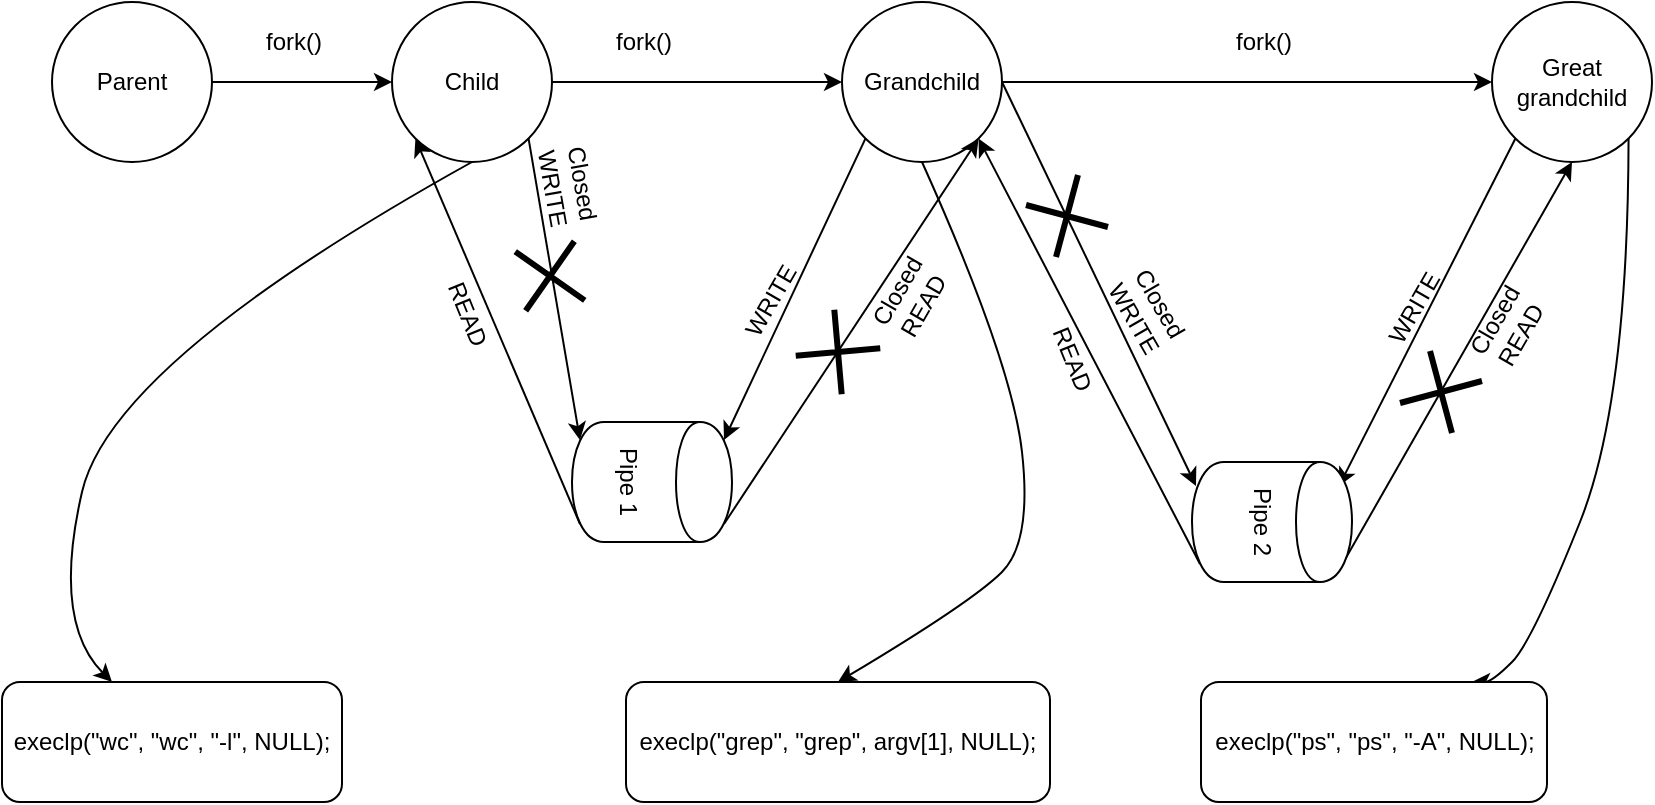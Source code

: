 <mxfile version="10.6.1" type="github"><diagram id="3mvcI_UU6iBF5ZOsaJTH" name="Page-1"><mxGraphModel dx="1010" dy="551" grid="1" gridSize="10" guides="1" tooltips="1" connect="1" arrows="1" fold="1" page="1" pageScale="1" pageWidth="850" pageHeight="1100" math="0" shadow="0"><root><mxCell id="0"/><mxCell id="1" parent="0"/><mxCell id="N2AJ2xfxtoAZemv_lx6P-1" value="Parent" style="ellipse;whiteSpace=wrap;html=1;aspect=fixed;" vertex="1" parent="1"><mxGeometry x="30" y="40" width="80" height="80" as="geometry"/></mxCell><mxCell id="N2AJ2xfxtoAZemv_lx6P-2" value="" style="endArrow=classic;html=1;exitX=1;exitY=0.5;exitDx=0;exitDy=0;" edge="1" parent="1" source="N2AJ2xfxtoAZemv_lx6P-1" target="N2AJ2xfxtoAZemv_lx6P-3"><mxGeometry width="50" height="50" relative="1" as="geometry"><mxPoint x="150" y="190" as="sourcePoint"/><mxPoint x="320" y="80" as="targetPoint"/></mxGeometry></mxCell><mxCell id="N2AJ2xfxtoAZemv_lx6P-3" value="Child" style="ellipse;whiteSpace=wrap;html=1;aspect=fixed;" vertex="1" parent="1"><mxGeometry x="200" y="40" width="80" height="80" as="geometry"/></mxCell><mxCell id="N2AJ2xfxtoAZemv_lx6P-4" value="" style="endArrow=classic;html=1;exitX=1;exitY=0.5;exitDx=0;exitDy=0;" edge="1" parent="1" source="N2AJ2xfxtoAZemv_lx6P-3" target="N2AJ2xfxtoAZemv_lx6P-5"><mxGeometry width="50" height="50" relative="1" as="geometry"><mxPoint x="30" y="190" as="sourcePoint"/><mxPoint x="360" y="80" as="targetPoint"/></mxGeometry></mxCell><mxCell id="N2AJ2xfxtoAZemv_lx6P-5" value="Grandchild" style="ellipse;whiteSpace=wrap;html=1;aspect=fixed;" vertex="1" parent="1"><mxGeometry x="425" y="40" width="80" height="80" as="geometry"/></mxCell><mxCell id="N2AJ2xfxtoAZemv_lx6P-6" value="" style="endArrow=classic;html=1;exitX=1;exitY=0.5;exitDx=0;exitDy=0;" edge="1" parent="1" source="N2AJ2xfxtoAZemv_lx6P-5" target="N2AJ2xfxtoAZemv_lx6P-7"><mxGeometry width="50" height="50" relative="1" as="geometry"><mxPoint x="30" y="190" as="sourcePoint"/><mxPoint x="600" y="80" as="targetPoint"/></mxGeometry></mxCell><mxCell id="N2AJ2xfxtoAZemv_lx6P-7" value="Great grandchild" style="ellipse;whiteSpace=wrap;html=1;aspect=fixed;" vertex="1" parent="1"><mxGeometry x="750" y="40" width="80" height="80" as="geometry"/></mxCell><mxCell id="N2AJ2xfxtoAZemv_lx6P-8" value="fork()" style="text;html=1;resizable=0;points=[];autosize=1;align=left;verticalAlign=top;spacingTop=-4;" vertex="1" parent="1"><mxGeometry x="135" y="50" width="40" height="20" as="geometry"/></mxCell><mxCell id="N2AJ2xfxtoAZemv_lx6P-9" value="fork()" style="text;html=1;resizable=0;points=[];autosize=1;align=left;verticalAlign=top;spacingTop=-4;" vertex="1" parent="1"><mxGeometry x="310" y="50" width="40" height="20" as="geometry"/></mxCell><mxCell id="N2AJ2xfxtoAZemv_lx6P-11" value="fork()" style="text;html=1;resizable=0;points=[];autosize=1;align=left;verticalAlign=top;spacingTop=-4;" vertex="1" parent="1"><mxGeometry x="620" y="50" width="40" height="20" as="geometry"/></mxCell><mxCell id="N2AJ2xfxtoAZemv_lx6P-15" value="Pipe 1" style="shape=cylinder;whiteSpace=wrap;html=1;boundedLbl=1;backgroundOutline=1;rotation=90;" vertex="1" parent="1"><mxGeometry x="300" y="240" width="60" height="80" as="geometry"/></mxCell><mxCell id="N2AJ2xfxtoAZemv_lx6P-17" value="" style="endArrow=classic;html=1;exitX=1;exitY=1;exitDx=0;exitDy=0;entryX=0.15;entryY=0.95;entryDx=0;entryDy=0;entryPerimeter=0;" edge="1" parent="1" source="N2AJ2xfxtoAZemv_lx6P-3" target="N2AJ2xfxtoAZemv_lx6P-15"><mxGeometry width="50" height="50" relative="1" as="geometry"><mxPoint x="30" y="280" as="sourcePoint"/><mxPoint x="80" y="230" as="targetPoint"/></mxGeometry></mxCell><mxCell id="N2AJ2xfxtoAZemv_lx6P-18" value="" style="endArrow=classic;html=1;entryX=0;entryY=1;entryDx=0;entryDy=0;exitX=0.85;exitY=0.95;exitDx=0;exitDy=0;exitPerimeter=0;" edge="1" parent="1" source="N2AJ2xfxtoAZemv_lx6P-15" target="N2AJ2xfxtoAZemv_lx6P-3"><mxGeometry width="50" height="50" relative="1" as="geometry"><mxPoint x="230" y="300" as="sourcePoint"/><mxPoint x="80" y="330" as="targetPoint"/></mxGeometry></mxCell><mxCell id="N2AJ2xfxtoAZemv_lx6P-19" value="READ" style="text;html=1;resizable=0;points=[];autosize=1;align=left;verticalAlign=top;spacingTop=-4;rotation=68;" vertex="1" parent="1"><mxGeometry x="215" y="192" width="50" height="20" as="geometry"/></mxCell><mxCell id="N2AJ2xfxtoAZemv_lx6P-20" value="" style="shape=umlDestroy;whiteSpace=wrap;html=1;strokeWidth=3;rotation=-10;" vertex="1" parent="1"><mxGeometry x="264" y="162" width="30" height="30" as="geometry"/></mxCell><mxCell id="N2AJ2xfxtoAZemv_lx6P-21" value="Closed WRITE" style="text;html=1;strokeColor=none;fillColor=none;align=center;verticalAlign=middle;whiteSpace=wrap;rounded=0;rotation=80;" vertex="1" parent="1"><mxGeometry x="268" y="122" width="40" height="20" as="geometry"/></mxCell><mxCell id="N2AJ2xfxtoAZemv_lx6P-22" value="" style="endArrow=classic;html=1;exitX=0.85;exitY=0.05;exitDx=0;exitDy=0;exitPerimeter=0;entryX=1;entryY=1;entryDx=0;entryDy=0;" edge="1" parent="1" source="N2AJ2xfxtoAZemv_lx6P-15" target="N2AJ2xfxtoAZemv_lx6P-5"><mxGeometry width="50" height="50" relative="1" as="geometry"><mxPoint x="481" y="119.5" as="sourcePoint"/><mxPoint x="410" y="230" as="targetPoint"/></mxGeometry></mxCell><mxCell id="N2AJ2xfxtoAZemv_lx6P-23" value="" style="shape=umlDestroy;whiteSpace=wrap;html=1;strokeWidth=3;rotation=40;" vertex="1" parent="1"><mxGeometry x="408" y="200" width="30" height="30" as="geometry"/></mxCell><mxCell id="N2AJ2xfxtoAZemv_lx6P-24" value="Closed READ" style="text;html=1;strokeColor=none;fillColor=none;align=center;verticalAlign=middle;whiteSpace=wrap;rounded=0;rotation=-60;" vertex="1" parent="1"><mxGeometry x="439" y="178" width="40" height="20" as="geometry"/></mxCell><mxCell id="N2AJ2xfxtoAZemv_lx6P-27" value="" style="endArrow=classic;html=1;exitX=0;exitY=1;exitDx=0;exitDy=0;entryX=0.15;entryY=0.05;entryDx=0;entryDy=0;entryPerimeter=0;" edge="1" parent="1" source="N2AJ2xfxtoAZemv_lx6P-5" target="N2AJ2xfxtoAZemv_lx6P-15"><mxGeometry width="50" height="50" relative="1" as="geometry"><mxPoint x="30" y="380" as="sourcePoint"/><mxPoint x="80" y="330" as="targetPoint"/></mxGeometry></mxCell><mxCell id="N2AJ2xfxtoAZemv_lx6P-28" value="WRITE" style="text;html=1;resizable=0;points=[];autosize=1;align=left;verticalAlign=top;spacingTop=-4;rotation=-60;" vertex="1" parent="1"><mxGeometry x="367" y="176" width="50" height="20" as="geometry"/></mxCell><mxCell id="N2AJ2xfxtoAZemv_lx6P-38" value="" style="endArrow=classic;html=1;exitX=1;exitY=0.5;exitDx=0;exitDy=0;" edge="1" parent="1" source="N2AJ2xfxtoAZemv_lx6P-5"><mxGeometry width="50" height="50" relative="1" as="geometry"><mxPoint x="570" y="130" as="sourcePoint"/><mxPoint x="602" y="282" as="targetPoint"/></mxGeometry></mxCell><mxCell id="N2AJ2xfxtoAZemv_lx6P-39" value="" style="endArrow=classic;html=1;entryX=1;entryY=1;entryDx=0;entryDy=0;exitX=0.85;exitY=0.95;exitDx=0;exitDy=0;exitPerimeter=0;" edge="1" parent="1" source="N2AJ2xfxtoAZemv_lx6P-50" target="N2AJ2xfxtoAZemv_lx6P-5"><mxGeometry width="50" height="50" relative="1" as="geometry"><mxPoint x="601.5" y="324" as="sourcePoint"/><mxPoint x="519.5" y="131" as="targetPoint"/></mxGeometry></mxCell><mxCell id="N2AJ2xfxtoAZemv_lx6P-40" value="READ" style="text;html=1;resizable=0;points=[];autosize=1;align=left;verticalAlign=top;spacingTop=-4;rotation=68;" vertex="1" parent="1"><mxGeometry x="517.5" y="215" width="50" height="20" as="geometry"/></mxCell><mxCell id="N2AJ2xfxtoAZemv_lx6P-41" value="" style="shape=umlDestroy;whiteSpace=wrap;html=1;strokeWidth=3;rotation=-30;" vertex="1" parent="1"><mxGeometry x="522.5" y="132" width="30" height="30" as="geometry"/></mxCell><mxCell id="N2AJ2xfxtoAZemv_lx6P-42" value="" style="endArrow=classic;html=1;exitX=0.85;exitY=0.05;exitDx=0;exitDy=0;exitPerimeter=0;entryX=0.5;entryY=1;entryDx=0;entryDy=0;" edge="1" parent="1" target="N2AJ2xfxtoAZemv_lx6P-7"><mxGeometry width="50" height="50" relative="1" as="geometry"><mxPoint x="673.5" y="324" as="sourcePoint"/><mxPoint x="800.5" y="131" as="targetPoint"/></mxGeometry></mxCell><mxCell id="N2AJ2xfxtoAZemv_lx6P-43" value="" style="shape=umlDestroy;whiteSpace=wrap;html=1;strokeWidth=3;rotation=30;" vertex="1" parent="1"><mxGeometry x="709.5" y="220" width="30" height="30" as="geometry"/></mxCell><mxCell id="N2AJ2xfxtoAZemv_lx6P-44" value="Closed READ" style="text;html=1;strokeColor=none;fillColor=none;align=center;verticalAlign=middle;whiteSpace=wrap;rounded=0;rotation=-60;" vertex="1" parent="1"><mxGeometry x="737.5" y="193" width="40" height="20" as="geometry"/></mxCell><mxCell id="N2AJ2xfxtoAZemv_lx6P-45" value="" style="endArrow=classic;html=1;exitX=0;exitY=1;exitDx=0;exitDy=0;entryX=0.15;entryY=0.05;entryDx=0;entryDy=0;entryPerimeter=0;" edge="1" parent="1" source="N2AJ2xfxtoAZemv_lx6P-7"><mxGeometry width="50" height="50" relative="1" as="geometry"><mxPoint x="744.5" y="131" as="sourcePoint"/><mxPoint x="673.5" y="282" as="targetPoint"/></mxGeometry></mxCell><mxCell id="N2AJ2xfxtoAZemv_lx6P-46" value="WRITE" style="text;html=1;resizable=0;points=[];autosize=1;align=left;verticalAlign=top;spacingTop=-4;rotation=-60;" vertex="1" parent="1"><mxGeometry x="688.5" y="180" width="50" height="20" as="geometry"/></mxCell><mxCell id="N2AJ2xfxtoAZemv_lx6P-50" value="Pipe 2&lt;br&gt;&lt;br&gt;" style="shape=cylinder;whiteSpace=wrap;html=1;boundedLbl=1;backgroundOutline=1;rotation=90;" vertex="1" parent="1"><mxGeometry x="610" y="260" width="60" height="80" as="geometry"/></mxCell><mxCell id="N2AJ2xfxtoAZemv_lx6P-51" value="Closed WRITE" style="text;html=1;strokeColor=none;fillColor=none;align=center;verticalAlign=middle;whiteSpace=wrap;rounded=0;rotation=60;" vertex="1" parent="1"><mxGeometry x="557.5" y="184" width="40" height="20" as="geometry"/></mxCell><mxCell id="N2AJ2xfxtoAZemv_lx6P-52" value="" style="curved=1;endArrow=classic;html=1;exitX=0.5;exitY=1;exitDx=0;exitDy=0;" edge="1" parent="1" source="N2AJ2xfxtoAZemv_lx6P-3" target="N2AJ2xfxtoAZemv_lx6P-53"><mxGeometry width="50" height="50" relative="1" as="geometry"><mxPoint x="30" y="400" as="sourcePoint"/><mxPoint x="70" y="360" as="targetPoint"/><Array as="points"><mxPoint x="60" y="220"/><mxPoint x="30" y="350"/></Array></mxGeometry></mxCell><mxCell id="N2AJ2xfxtoAZemv_lx6P-53" value="&lt;span&gt;execlp&lt;/span&gt;&lt;span&gt;(&lt;/span&gt;&lt;span&gt;&lt;span&gt;&quot;&lt;/span&gt;wc&lt;span&gt;&quot;&lt;/span&gt;&lt;/span&gt;&lt;span&gt;, &lt;/span&gt;&lt;span&gt;&lt;span&gt;&quot;&lt;/span&gt;wc&lt;span&gt;&quot;&lt;/span&gt;&lt;/span&gt;&lt;span&gt;, &lt;/span&gt;&lt;span&gt;&lt;span&gt;&quot;&lt;/span&gt;-l&lt;span&gt;&quot;&lt;/span&gt;&lt;/span&gt;&lt;span&gt;, &lt;/span&gt;&lt;span&gt;NULL&lt;/span&gt;&lt;span&gt;);&lt;/span&gt;" style="rounded=1;whiteSpace=wrap;html=1;" vertex="1" parent="1"><mxGeometry x="5" y="380" width="170" height="60" as="geometry"/></mxCell><mxCell id="N2AJ2xfxtoAZemv_lx6P-54" value="&lt;span&gt;execlp&lt;/span&gt;&lt;span&gt;(&lt;/span&gt;&lt;span&gt;&lt;span&gt;&quot;&lt;/span&gt;grep&lt;span&gt;&quot;&lt;/span&gt;&lt;/span&gt;&lt;span&gt;, &lt;/span&gt;&lt;span&gt;&lt;span&gt;&quot;&lt;/span&gt;grep&lt;span&gt;&quot;&lt;/span&gt;&lt;/span&gt;&lt;span&gt;, argv[&lt;/span&gt;&lt;span&gt;1&lt;/span&gt;&lt;span&gt;], &lt;/span&gt;&lt;span&gt;NULL&lt;/span&gt;&lt;span&gt;);&lt;/span&gt;" style="rounded=1;whiteSpace=wrap;html=1;" vertex="1" parent="1"><mxGeometry x="317" y="380" width="212" height="60" as="geometry"/></mxCell><mxCell id="N2AJ2xfxtoAZemv_lx6P-55" value="" style="curved=1;endArrow=classic;html=1;exitX=0.5;exitY=1;exitDx=0;exitDy=0;entryX=0.5;entryY=0;entryDx=0;entryDy=0;" edge="1" parent="1" source="N2AJ2xfxtoAZemv_lx6P-5" target="N2AJ2xfxtoAZemv_lx6P-54"><mxGeometry width="50" height="50" relative="1" as="geometry"><mxPoint x="450" y="340" as="sourcePoint"/><mxPoint x="500" y="290" as="targetPoint"/><Array as="points"><mxPoint x="510" y="220"/><mxPoint x="520" y="310"/><mxPoint x="490" y="340"/></Array></mxGeometry></mxCell><mxCell id="N2AJ2xfxtoAZemv_lx6P-56" value="" style="curved=1;endArrow=classic;html=1;exitX=1;exitY=1;exitDx=0;exitDy=0;" edge="1" parent="1" source="N2AJ2xfxtoAZemv_lx6P-7" target="N2AJ2xfxtoAZemv_lx6P-57"><mxGeometry width="50" height="50" relative="1" as="geometry"><mxPoint x="770" y="360" as="sourcePoint"/><mxPoint x="730" y="330" as="targetPoint"/><Array as="points"><mxPoint x="818" y="240"/><mxPoint x="770" y="360"/><mxPoint x="750" y="380"/><mxPoint x="740" y="380"/></Array></mxGeometry></mxCell><mxCell id="N2AJ2xfxtoAZemv_lx6P-57" value="&lt;span&gt;execlp&lt;/span&gt;&lt;span&gt;(&lt;/span&gt;&lt;span&gt;&lt;span&gt;&quot;&lt;/span&gt;ps&lt;span&gt;&quot;&lt;/span&gt;&lt;/span&gt;&lt;span&gt;, &lt;/span&gt;&lt;span&gt;&lt;span&gt;&quot;&lt;/span&gt;ps&lt;span&gt;&quot;&lt;/span&gt;&lt;/span&gt;&lt;span&gt;, &lt;/span&gt;&lt;span&gt;&lt;span&gt;&quot;&lt;/span&gt;-A&lt;span&gt;&quot;&lt;/span&gt;&lt;/span&gt;&lt;span&gt;, &lt;/span&gt;&lt;span&gt;NULL&lt;/span&gt;&lt;span&gt;);&lt;/span&gt;" style="rounded=1;whiteSpace=wrap;html=1;" vertex="1" parent="1"><mxGeometry x="604.5" y="380" width="173" height="60" as="geometry"/></mxCell></root></mxGraphModel></diagram></mxfile>
